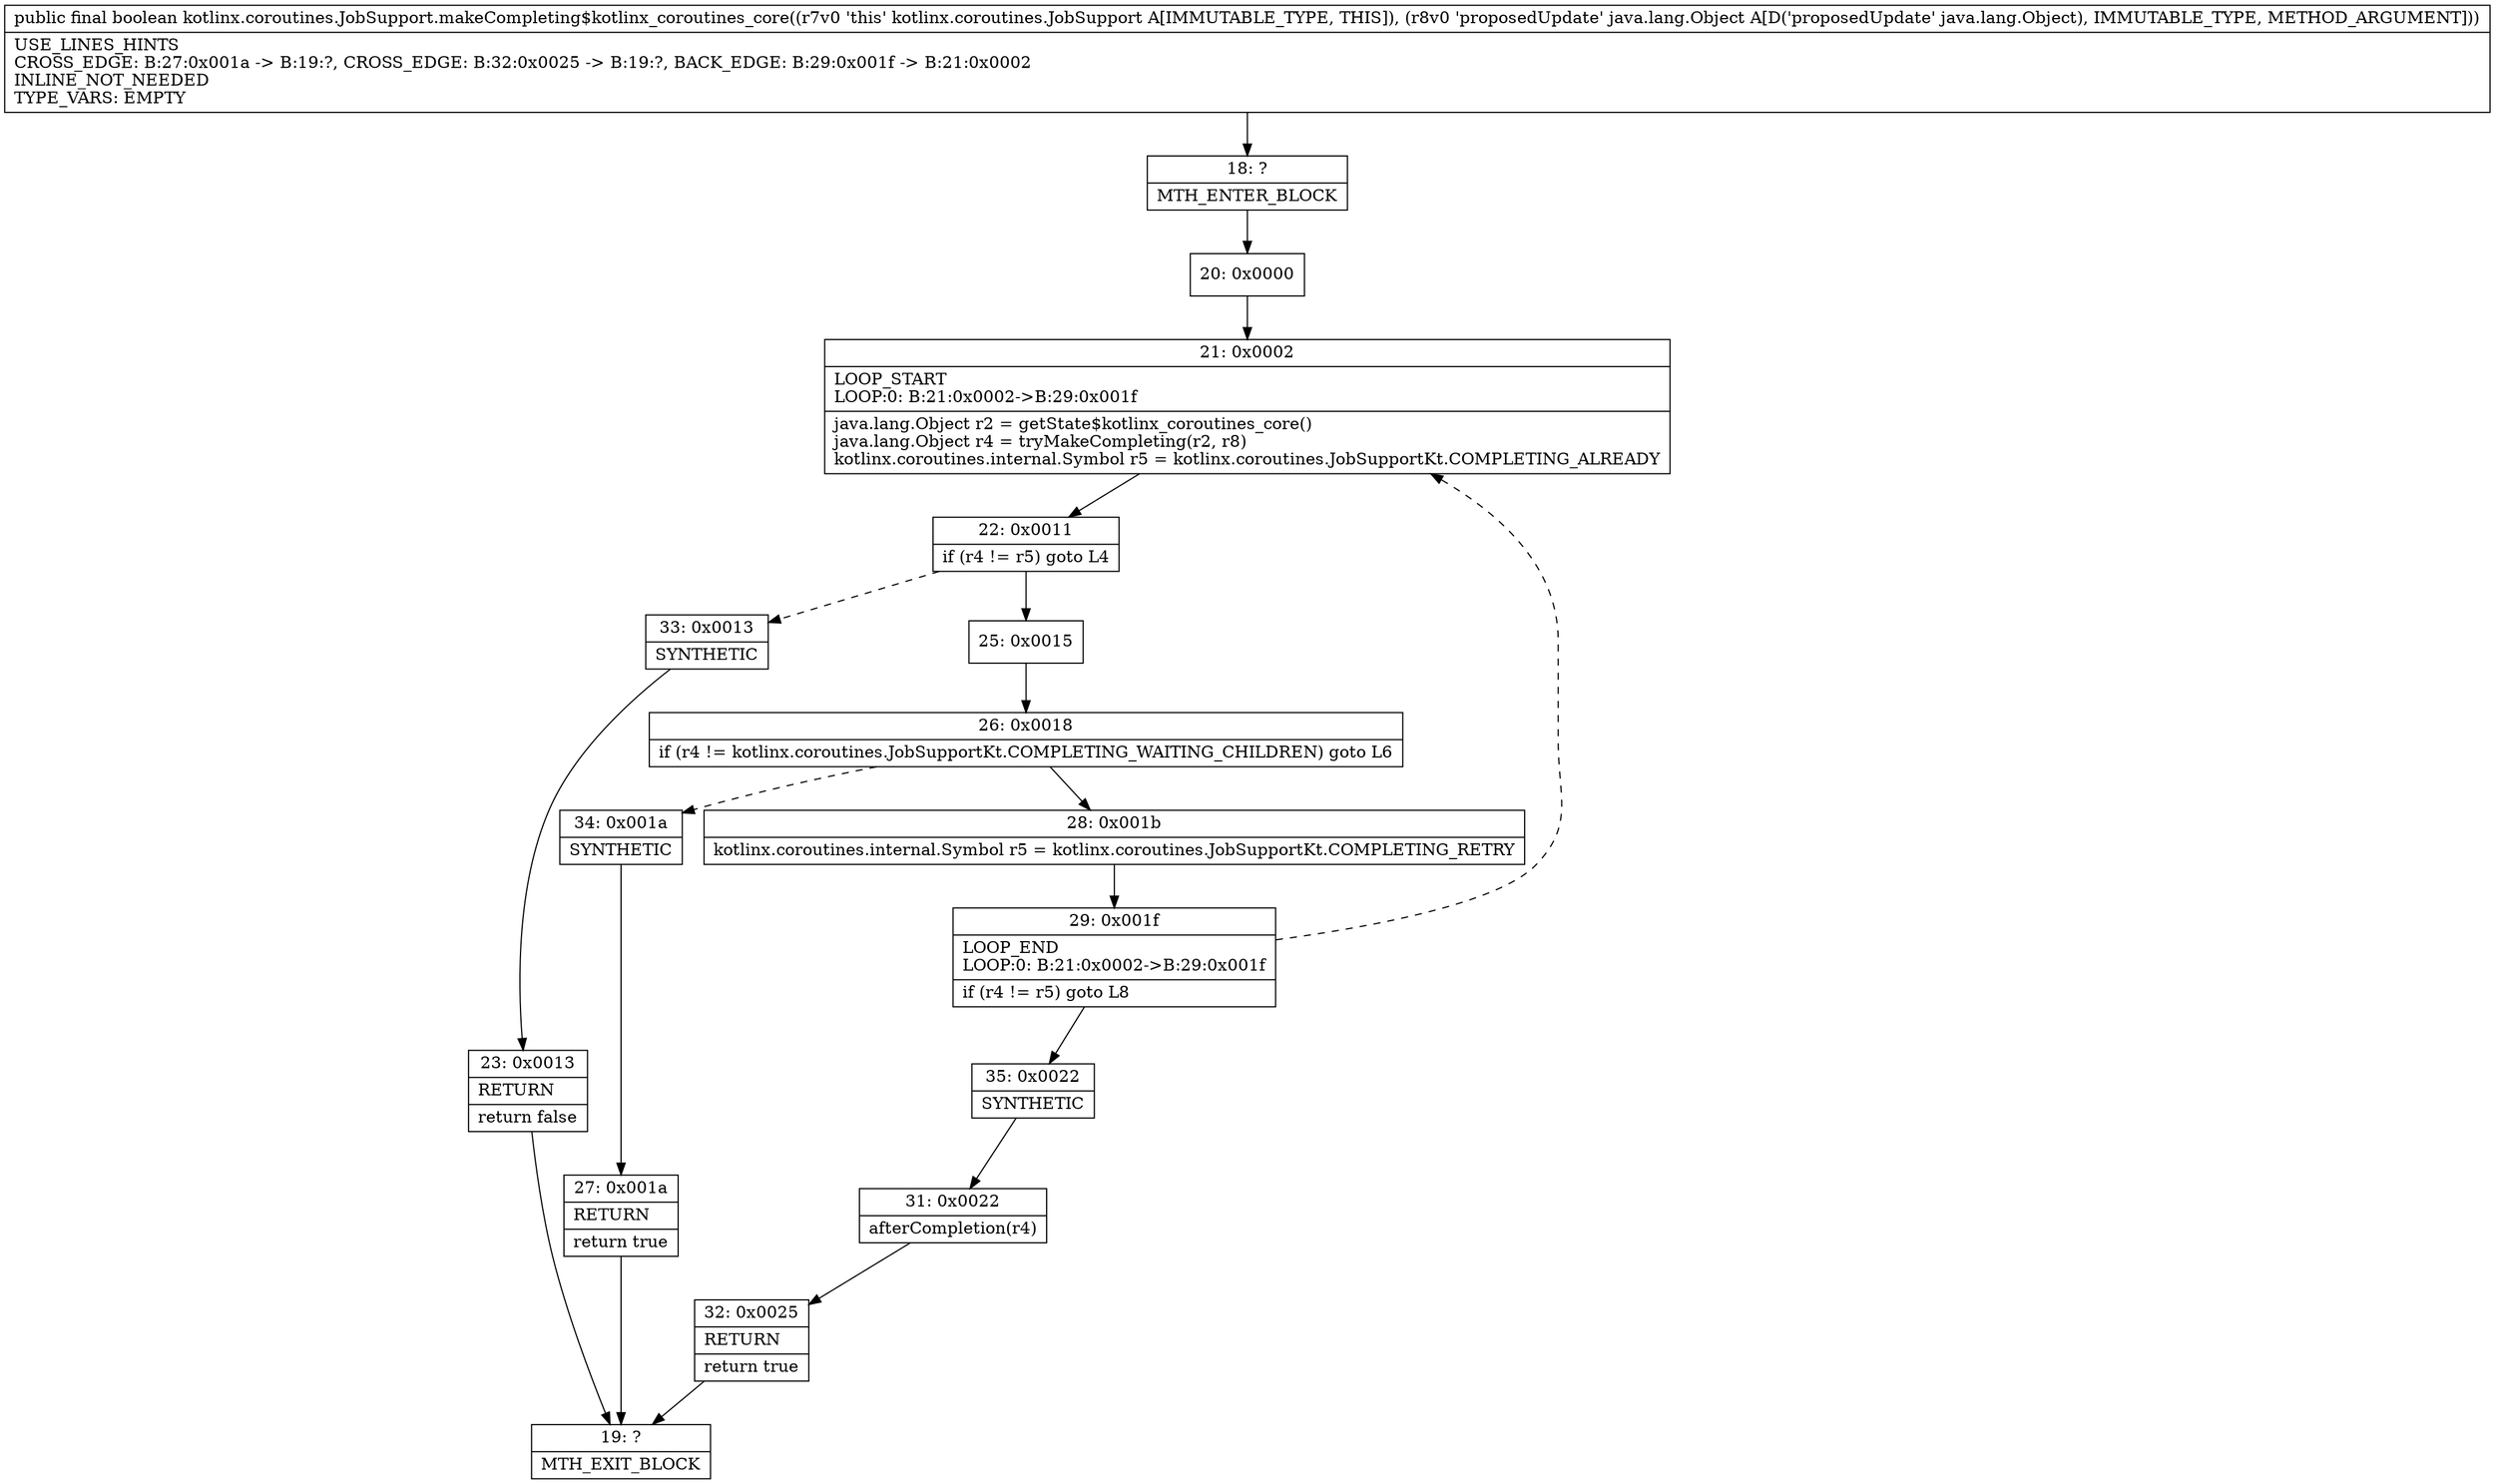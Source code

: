 digraph "CFG forkotlinx.coroutines.JobSupport.makeCompleting$kotlinx_coroutines_core(Ljava\/lang\/Object;)Z" {
Node_18 [shape=record,label="{18\:\ ?|MTH_ENTER_BLOCK\l}"];
Node_20 [shape=record,label="{20\:\ 0x0000}"];
Node_21 [shape=record,label="{21\:\ 0x0002|LOOP_START\lLOOP:0: B:21:0x0002\-\>B:29:0x001f\l|java.lang.Object r2 = getState$kotlinx_coroutines_core()\ljava.lang.Object r4 = tryMakeCompleting(r2, r8)\lkotlinx.coroutines.internal.Symbol r5 = kotlinx.coroutines.JobSupportKt.COMPLETING_ALREADY\l}"];
Node_22 [shape=record,label="{22\:\ 0x0011|if (r4 != r5) goto L4\l}"];
Node_25 [shape=record,label="{25\:\ 0x0015}"];
Node_26 [shape=record,label="{26\:\ 0x0018|if (r4 != kotlinx.coroutines.JobSupportKt.COMPLETING_WAITING_CHILDREN) goto L6\l}"];
Node_28 [shape=record,label="{28\:\ 0x001b|kotlinx.coroutines.internal.Symbol r5 = kotlinx.coroutines.JobSupportKt.COMPLETING_RETRY\l}"];
Node_29 [shape=record,label="{29\:\ 0x001f|LOOP_END\lLOOP:0: B:21:0x0002\-\>B:29:0x001f\l|if (r4 != r5) goto L8\l}"];
Node_35 [shape=record,label="{35\:\ 0x0022|SYNTHETIC\l}"];
Node_31 [shape=record,label="{31\:\ 0x0022|afterCompletion(r4)\l}"];
Node_32 [shape=record,label="{32\:\ 0x0025|RETURN\l|return true\l}"];
Node_19 [shape=record,label="{19\:\ ?|MTH_EXIT_BLOCK\l}"];
Node_34 [shape=record,label="{34\:\ 0x001a|SYNTHETIC\l}"];
Node_27 [shape=record,label="{27\:\ 0x001a|RETURN\l|return true\l}"];
Node_33 [shape=record,label="{33\:\ 0x0013|SYNTHETIC\l}"];
Node_23 [shape=record,label="{23\:\ 0x0013|RETURN\l|return false\l}"];
MethodNode[shape=record,label="{public final boolean kotlinx.coroutines.JobSupport.makeCompleting$kotlinx_coroutines_core((r7v0 'this' kotlinx.coroutines.JobSupport A[IMMUTABLE_TYPE, THIS]), (r8v0 'proposedUpdate' java.lang.Object A[D('proposedUpdate' java.lang.Object), IMMUTABLE_TYPE, METHOD_ARGUMENT]))  | USE_LINES_HINTS\lCROSS_EDGE: B:27:0x001a \-\> B:19:?, CROSS_EDGE: B:32:0x0025 \-\> B:19:?, BACK_EDGE: B:29:0x001f \-\> B:21:0x0002\lINLINE_NOT_NEEDED\lTYPE_VARS: EMPTY\l}"];
MethodNode -> Node_18;Node_18 -> Node_20;
Node_20 -> Node_21;
Node_21 -> Node_22;
Node_22 -> Node_25;
Node_22 -> Node_33[style=dashed];
Node_25 -> Node_26;
Node_26 -> Node_28;
Node_26 -> Node_34[style=dashed];
Node_28 -> Node_29;
Node_29 -> Node_21[style=dashed];
Node_29 -> Node_35;
Node_35 -> Node_31;
Node_31 -> Node_32;
Node_32 -> Node_19;
Node_34 -> Node_27;
Node_27 -> Node_19;
Node_33 -> Node_23;
Node_23 -> Node_19;
}

